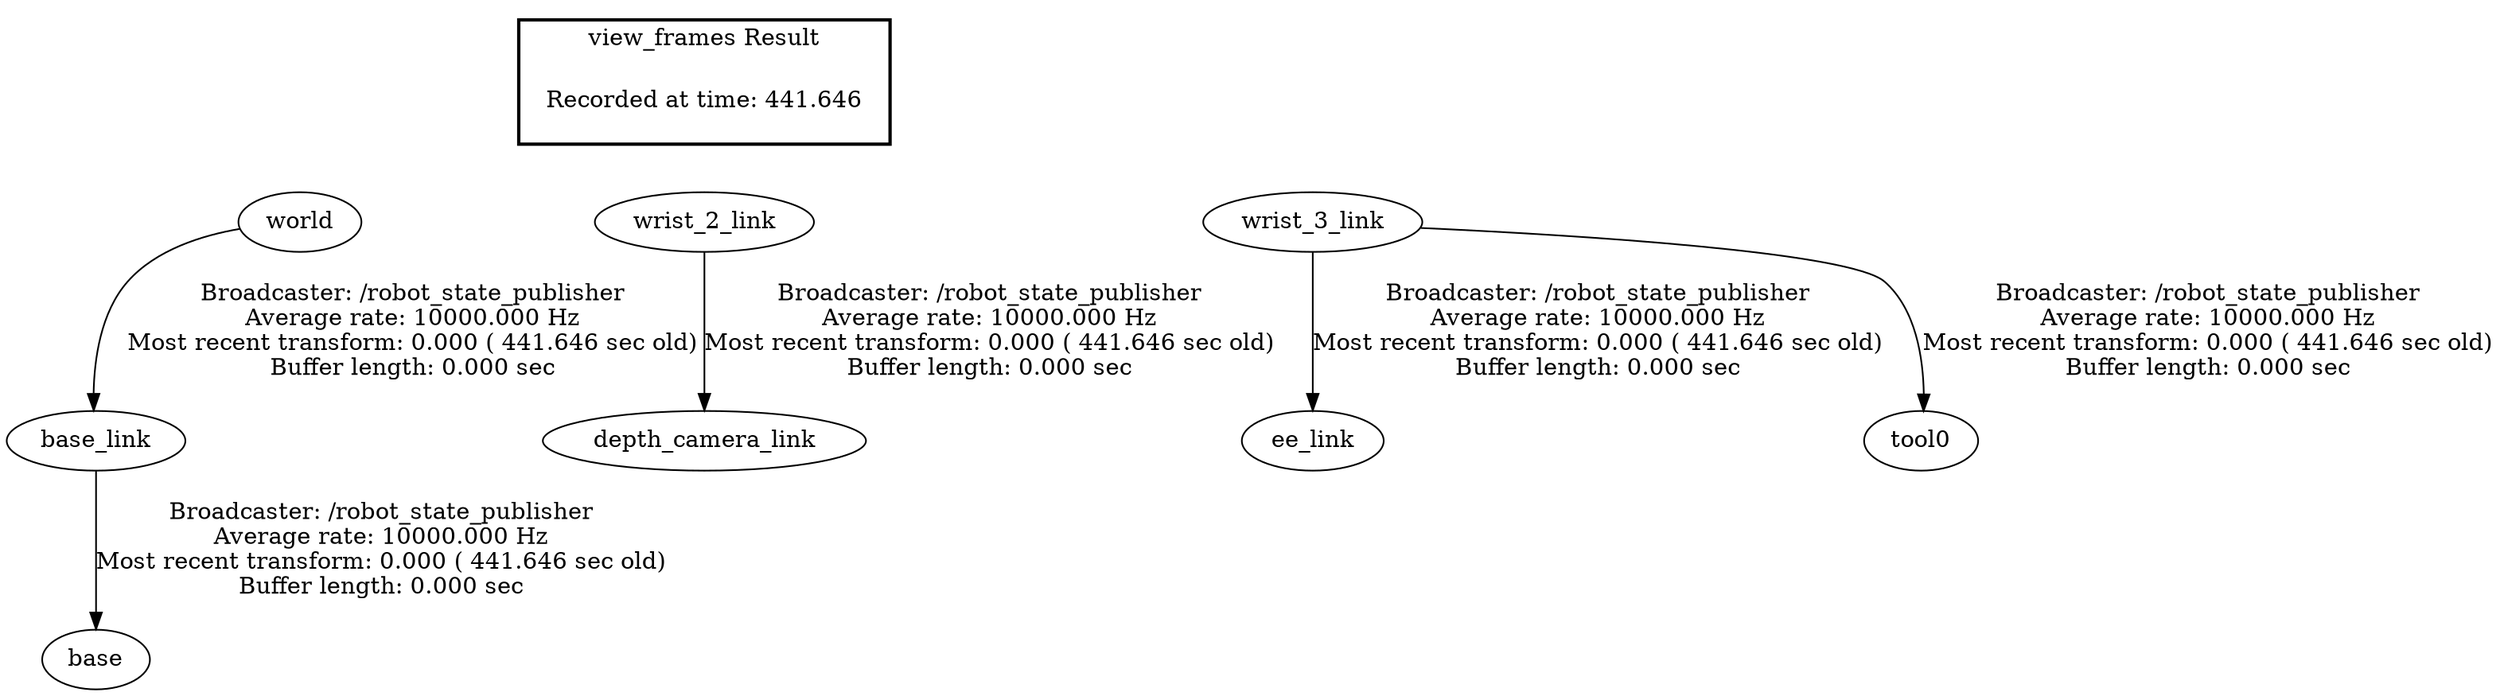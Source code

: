 digraph G {
"base_link" -> "base"[label="Broadcaster: /robot_state_publisher\nAverage rate: 10000.000 Hz\nMost recent transform: 0.000 ( 441.646 sec old)\nBuffer length: 0.000 sec\n"];
"world" -> "base_link"[label="Broadcaster: /robot_state_publisher\nAverage rate: 10000.000 Hz\nMost recent transform: 0.000 ( 441.646 sec old)\nBuffer length: 0.000 sec\n"];
"wrist_2_link" -> "depth_camera_link"[label="Broadcaster: /robot_state_publisher\nAverage rate: 10000.000 Hz\nMost recent transform: 0.000 ( 441.646 sec old)\nBuffer length: 0.000 sec\n"];
"wrist_3_link" -> "ee_link"[label="Broadcaster: /robot_state_publisher\nAverage rate: 10000.000 Hz\nMost recent transform: 0.000 ( 441.646 sec old)\nBuffer length: 0.000 sec\n"];
"wrist_3_link" -> "tool0"[label="Broadcaster: /robot_state_publisher\nAverage rate: 10000.000 Hz\nMost recent transform: 0.000 ( 441.646 sec old)\nBuffer length: 0.000 sec\n"];
edge [style=invis];
 subgraph cluster_legend { style=bold; color=black; label ="view_frames Result";
"Recorded at time: 441.646"[ shape=plaintext ] ;
 }->"wrist_2_link";
edge [style=invis];
 subgraph cluster_legend { style=bold; color=black; label ="view_frames Result";
"Recorded at time: 441.646"[ shape=plaintext ] ;
 }->"wrist_3_link";
edge [style=invis];
 subgraph cluster_legend { style=bold; color=black; label ="view_frames Result";
"Recorded at time: 441.646"[ shape=plaintext ] ;
 }->"world";
}